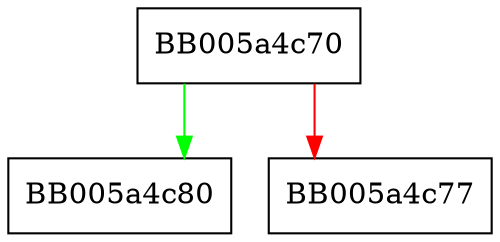 digraph ENGINE_register_DH {
  node [shape="box"];
  graph [splines=ortho];
  BB005a4c70 -> BB005a4c80 [color="green"];
  BB005a4c70 -> BB005a4c77 [color="red"];
}